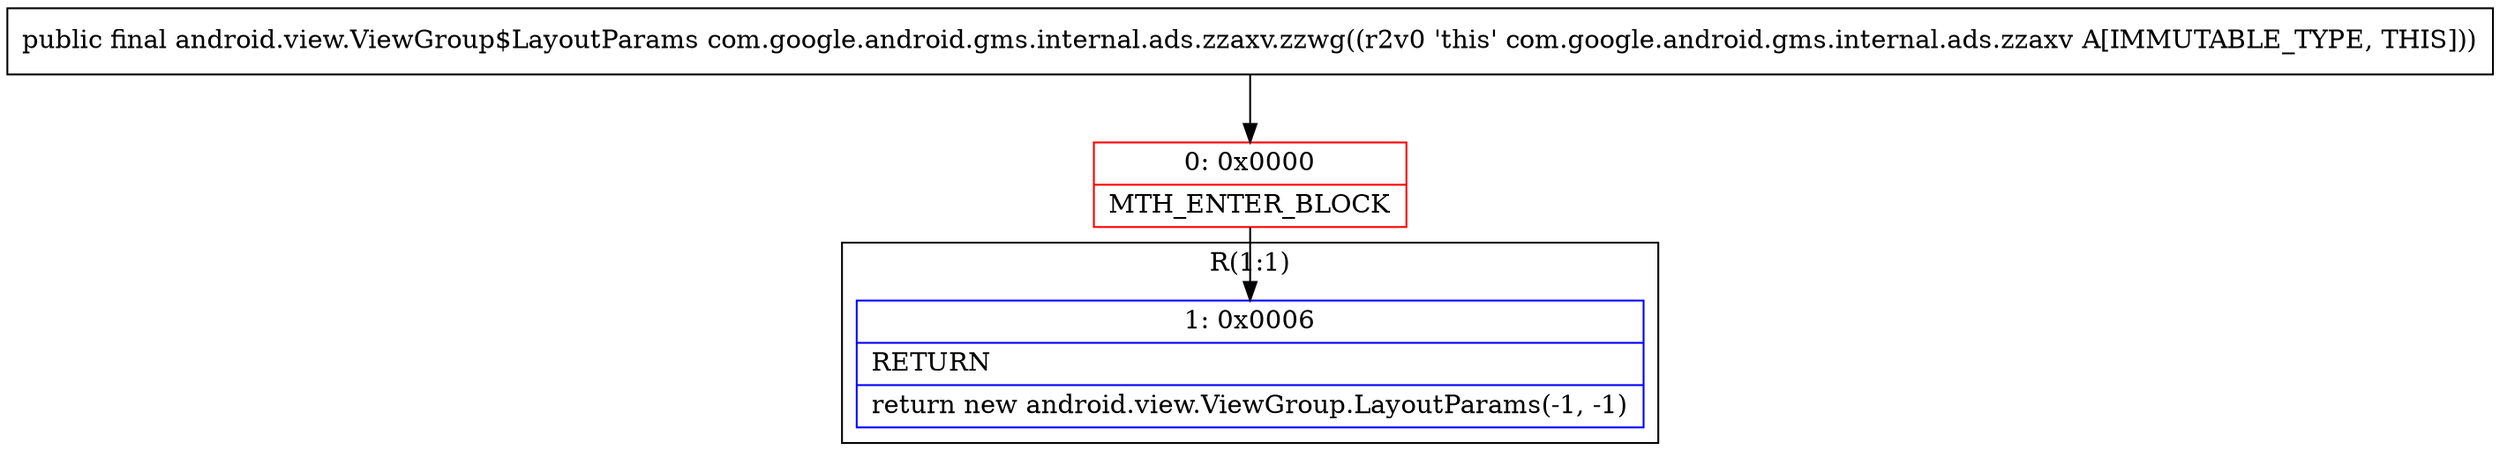digraph "CFG forcom.google.android.gms.internal.ads.zzaxv.zzwg()Landroid\/view\/ViewGroup$LayoutParams;" {
subgraph cluster_Region_1146134213 {
label = "R(1:1)";
node [shape=record,color=blue];
Node_1 [shape=record,label="{1\:\ 0x0006|RETURN\l|return new android.view.ViewGroup.LayoutParams(\-1, \-1)\l}"];
}
Node_0 [shape=record,color=red,label="{0\:\ 0x0000|MTH_ENTER_BLOCK\l}"];
MethodNode[shape=record,label="{public final android.view.ViewGroup$LayoutParams com.google.android.gms.internal.ads.zzaxv.zzwg((r2v0 'this' com.google.android.gms.internal.ads.zzaxv A[IMMUTABLE_TYPE, THIS])) }"];
MethodNode -> Node_0;
Node_0 -> Node_1;
}

